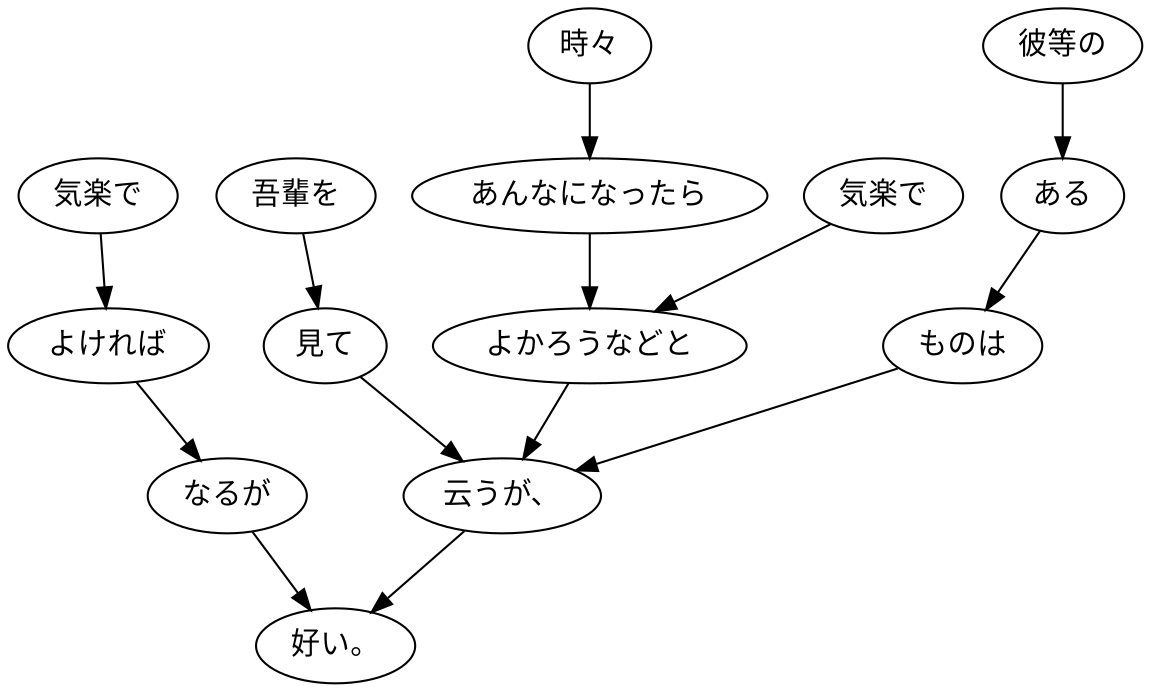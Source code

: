 digraph graph3387 {
	node0 [label="彼等の"];
	node1 [label="ある"];
	node2 [label="ものは"];
	node3 [label="吾輩を"];
	node4 [label="見て"];
	node5 [label="時々"];
	node6 [label="あんなになったら"];
	node7 [label="気楽で"];
	node8 [label="よかろうなどと"];
	node9 [label="云うが、"];
	node10 [label="気楽で"];
	node11 [label="よければ"];
	node12 [label="なるが"];
	node13 [label="好い。"];
	node0 -> node1;
	node1 -> node2;
	node2 -> node9;
	node3 -> node4;
	node4 -> node9;
	node5 -> node6;
	node6 -> node8;
	node7 -> node8;
	node8 -> node9;
	node9 -> node13;
	node10 -> node11;
	node11 -> node12;
	node12 -> node13;
}
